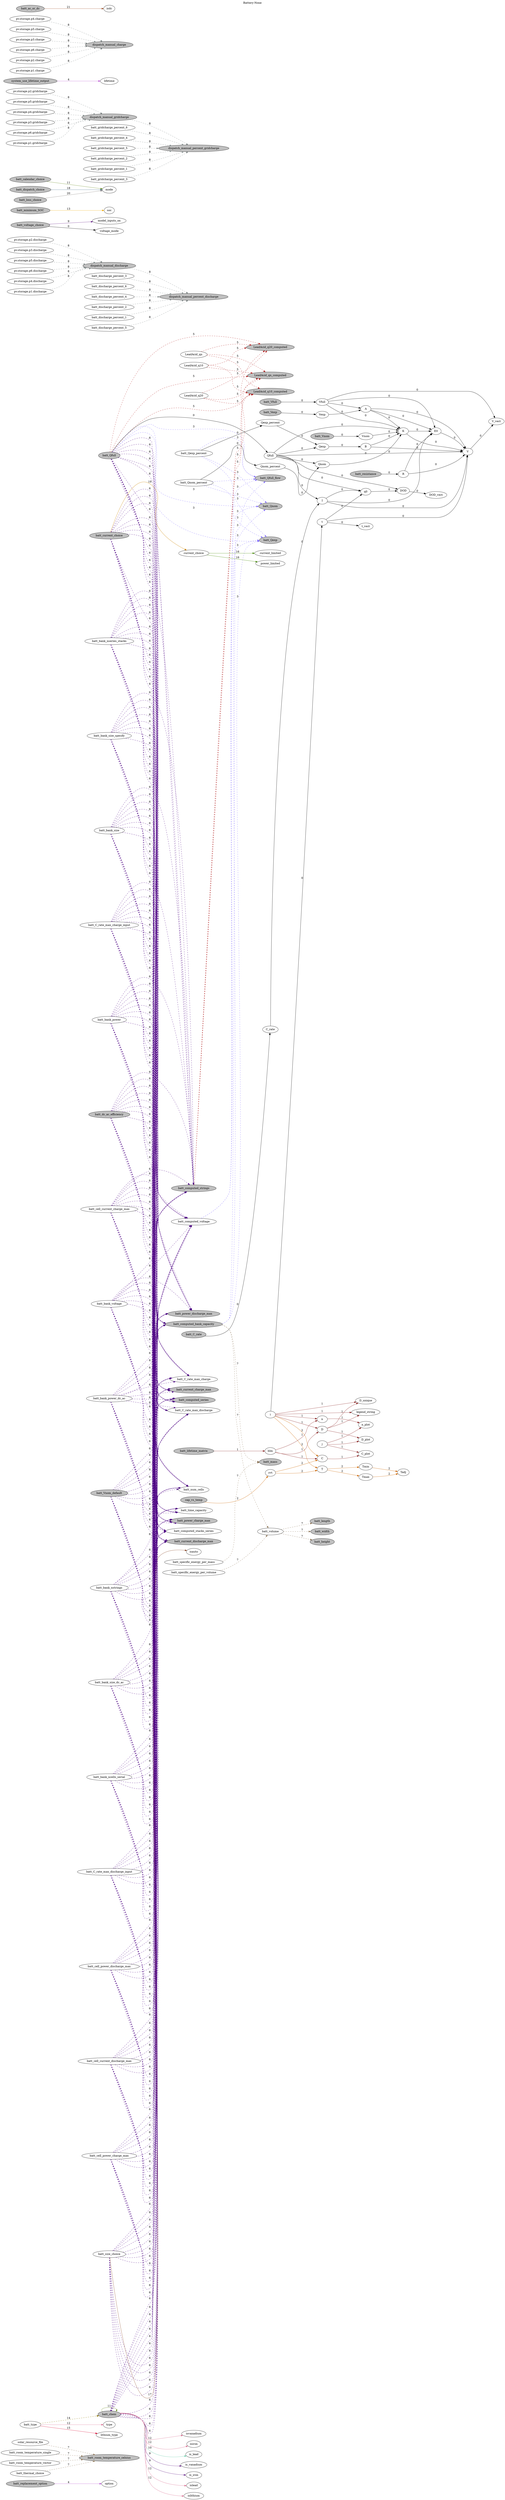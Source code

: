 digraph Battery_None {
	label ="Battery-None";
	labelloc=top;
	rankdir=LR;
	ranksep="1";
	"batt_replacement_option" [style=filled, fillcolor=grey]
	"batt_room_temperature_celsius" [style=filled, fillcolor=grey]
	"LeadAcid_q10_computed" [style=filled, fillcolor=grey]
	"dispatch_manual_percent_discharge" [style=filled, fillcolor=grey]
	"batt_computed_series" [style=filled, fillcolor=grey]
	"batt_computed_bank_capacity" [style=filled, fillcolor=grey]
	"batt_Qfull_flow" [style=filled, fillcolor=grey]
	"cap_vs_temp" [style=filled, fillcolor=grey]
	"batt_voltage_choice" [style=filled, fillcolor=grey]
	"batt_mass" [style=filled, fillcolor=grey]
	"batt_power_charge_max" [style=filled, fillcolor=grey]
	"batt_length" [style=filled, fillcolor=grey]
	"batt_Vexp" [style=filled, fillcolor=grey]
	"batt_chem" [style=filled, fillcolor=grey]
	"LeadAcid_qn_computed" [style=filled, fillcolor=grey]
	"batt_C_rate" [style=filled, fillcolor=grey]
	"batt_dc_ac_efficiency" [style=filled, fillcolor=grey]
	"batt_Vfull" [style=filled, fillcolor=grey]
	"batt_width" [style=filled, fillcolor=grey]
	"batt_minimum_SOC" [style=filled, fillcolor=grey]
	"batt_Vnom_default" [style=filled, fillcolor=grey]
	"batt_current_charge_max" [style=filled, fillcolor=grey]
	"batt_resistance" [style=filled, fillcolor=grey]
	"batt_calendar_choice" [style=filled, fillcolor=grey]
	"dispatch_manual_percent_gridcharge" [style=filled, fillcolor=grey]
	"LeadAcid_q20_computed" [style=filled, fillcolor=grey]
	"batt_Qfull" [style=filled, fillcolor=grey]
	"batt_Vnom" [style=filled, fillcolor=grey]
	"batt_Qnom" [style=filled, fillcolor=grey]
	"batt_height" [style=filled, fillcolor=grey]
	"dispatch_manual_discharge" [style=filled, fillcolor=grey]
	"system_use_lifetime_output" [style=filled, fillcolor=grey]
	"batt_Qexp" [style=filled, fillcolor=grey]
	"batt_dispatch_choice" [style=filled, fillcolor=grey]
	"dispatch_manual_charge" [style=filled, fillcolor=grey]
	"dispatch_manual_gridcharge" [style=filled, fillcolor=grey]
	"batt_current_choice" [style=filled, fillcolor=grey]
	"batt_loss_choice" [style=filled, fillcolor=grey]
	"batt_computed_strings" [style=filled, fillcolor=grey]
	"batt_lifetime_matrix" [style=filled, fillcolor=grey]
	"batt_power_discharge_max" [style=filled, fillcolor=grey]
	"batt_ac_or_dc" [style=filled, fillcolor=grey]
	"batt_current_discharge_max" [style=filled, fillcolor=grey]

	"DOD" -> "DOD_vect" [label=0, color = black];
	"V" -> "V_vect" [label=0, color = black];
	"q0" -> "DOD" [label=0, color = black];
	"A" -> "K" [label=0, color = black];
	"A" -> "E0" [label=0, color = black];
	"A" -> "V" [label=0, color = black];
	"Qnom" -> "K" [label=0, color = black];
	"C_rate" -> "I" [label=0, color = black];
	"Vnom" -> "K" [label=0, color = black];
	"Vexp" -> "A" [label=0, color = black];
	"Qexp_percent" -> "Qexp" [label=0, color = black];
	"Qnom_percent" -> "Qnom" [label=0, color = black];
	"Qfull" -> "Qnom" [label=0, color = black];
	"Qfull" -> "Qexp" [label=0, color = black];
	"Qfull" -> "I" [label=0, color = black];
	"Qfull" -> "K" [label=0, color = black];
	"Qfull" -> "q0" [label=0, color = black];
	"Qfull" -> "V" [label=0, color = black];
	"Qfull" -> "DOD" [label=0, color = black];
	"Vfull" -> "A" [label=0, color = black];
	"Vfull" -> "K" [label=0, color = black];
	"Vfull" -> "E0" [label=0, color = black];
	"Vfull" -> "V_vect" [label=0, color = black];
	"t" -> "q0" [label=0, color = black];
	"t" -> "V" [label=0, color = black];
	"t" -> "t_vect" [label=0, color = black];
	"n" -> "n_plot" [label=1, color = brown4];
	"blm" -> "D" [label=1, color = brown4];
	"blm" -> "n" [label=1, color = brown4];
	"blm" -> "C" [label=1, color = brown4];
	"C" -> "C_plot" [label=1, color = brown4];
	"cvt" -> "T" [label=2, color = darkorange3];
	"cvt" -> "C" [label=2, color = darkorange3];
	"batt_Qnom_percent" -> "batt_Qexp" [label=3, style=dashed, color = lightslateblue];
	"batt_Qnom_percent" -> "batt_Qnom" [label=3, style=dashed, color = lightslateblue];
	"batt_Qnom_percent" -> "batt_Qfull_flow" [label=3, style=dashed, color = lightslateblue];
	"batt_Qnom_percent" -> "Qnom_percent" [label=0, color = black];
	"batt_replacement_option" -> "option" [label=4, color = mediumorchid];
	"LeadAcid_qn" -> "LeadAcid_q10_computed" [label=5, style=dashed, color = firebrick];
	"LeadAcid_qn" -> "LeadAcid_q20_computed" [label=5, style=dashed, color = firebrick];
	"LeadAcid_qn" -> "LeadAcid_qn_computed" [label=5, style=dashed, color = firebrick];
	"LeadAcid_q20" -> "LeadAcid_q10_computed" [label=5, style=dashed, color = firebrick];
	"LeadAcid_q20" -> "LeadAcid_q20_computed" [label=5, style=dashed, color = firebrick];
	"LeadAcid_q20" -> "LeadAcid_qn_computed" [label=5, style=dashed, color = firebrick];
	"batt_bank_voltage" -> "batt_computed_voltage" [label=6, style=dashed, color = indigo];
	"batt_bank_voltage" -> "batt_computed_series" [label=6, style=dashed, color = indigo];
	"batt_bank_voltage" -> "batt_computed_strings" [label=6, style=dashed, color = indigo];
	"batt_bank_voltage" -> "batt_num_cells" [label=6, style=dashed, color = indigo];
	"batt_bank_voltage" -> "batt_computed_bank_capacity" [label=6, style=dashed, color = indigo];
	"batt_bank_voltage" -> "batt_power_discharge_max" [label=6, style=dashed, color = indigo];
	"batt_bank_voltage" -> "batt_power_charge_max" [label=6, style=dashed, color = indigo];
	"batt_bank_voltage" -> "batt_time_capacity" [label=6, style=dashed, color = indigo];
	"batt_bank_voltage" -> "batt_C_rate_max_charge" [label=6, style=dashed, color = indigo];
	"batt_bank_voltage" -> "batt_C_rate_max_discharge" [label=6, style=dashed, color = indigo];
	"batt_bank_voltage" -> "batt_current_charge_max" [label=6, style=dashed, color = indigo];
	"batt_bank_voltage" -> "batt_current_discharge_max" [label=6, style=dashed, color = indigo];
	"batt_bank_voltage" -> "batt_computed_stacks_series" [label=6, style=dashed, color = indigo];
	"batt_bank_size_dc_ac" -> "batt_computed_voltage" [label=6, style=dashed, color = indigo];
	"batt_bank_size_dc_ac" -> "batt_computed_series" [label=6, style=dashed, color = indigo];
	"batt_bank_size_dc_ac" -> "batt_computed_strings" [label=6, style=dashed, color = indigo];
	"batt_bank_size_dc_ac" -> "batt_num_cells" [label=6, style=dashed, color = indigo];
	"batt_bank_size_dc_ac" -> "batt_computed_bank_capacity" [label=6, style=dashed, color = indigo];
	"batt_bank_size_dc_ac" -> "batt_power_discharge_max" [label=6, style=dashed, color = indigo];
	"batt_bank_size_dc_ac" -> "batt_power_charge_max" [label=6, style=dashed, color = indigo];
	"batt_bank_size_dc_ac" -> "batt_time_capacity" [label=6, style=dashed, color = indigo];
	"batt_bank_size_dc_ac" -> "batt_C_rate_max_charge" [label=6, style=dashed, color = indigo];
	"batt_bank_size_dc_ac" -> "batt_C_rate_max_discharge" [label=6, style=dashed, color = indigo];
	"batt_bank_size_dc_ac" -> "batt_current_charge_max" [label=6, style=dashed, color = indigo];
	"batt_bank_size_dc_ac" -> "batt_current_discharge_max" [label=6, style=dashed, color = indigo];
	"batt_bank_size_dc_ac" -> "batt_computed_stacks_series" [label=6, style=dashed, color = indigo];
	"batt_bank_size_specify" -> "batt_computed_voltage" [label=6, style=dashed, color = indigo];
	"batt_bank_size_specify" -> "batt_computed_series" [label=6, style=dashed, color = indigo];
	"batt_bank_size_specify" -> "batt_computed_strings" [label=6, style=dashed, color = indigo];
	"batt_bank_size_specify" -> "batt_num_cells" [label=6, style=dashed, color = indigo];
	"batt_bank_size_specify" -> "batt_computed_bank_capacity" [label=6, style=dashed, color = indigo];
	"batt_bank_size_specify" -> "batt_power_discharge_max" [label=6, style=dashed, color = indigo];
	"batt_bank_size_specify" -> "batt_power_charge_max" [label=6, style=dashed, color = indigo];
	"batt_bank_size_specify" -> "batt_time_capacity" [label=6, style=dashed, color = indigo];
	"batt_bank_size_specify" -> "batt_C_rate_max_charge" [label=6, style=dashed, color = indigo];
	"batt_bank_size_specify" -> "batt_C_rate_max_discharge" [label=6, style=dashed, color = indigo];
	"batt_bank_size_specify" -> "batt_current_charge_max" [label=6, style=dashed, color = indigo];
	"batt_bank_size_specify" -> "batt_current_discharge_max" [label=6, style=dashed, color = indigo];
	"batt_bank_size_specify" -> "batt_computed_stacks_series" [label=6, style=dashed, color = indigo];
	"batt_bank_ncells_serial" -> "batt_computed_voltage" [label=6, style=dashed, color = indigo];
	"batt_bank_ncells_serial" -> "batt_computed_series" [label=6, style=dashed, color = indigo];
	"batt_bank_ncells_serial" -> "batt_computed_strings" [label=6, style=dashed, color = indigo];
	"batt_bank_ncells_serial" -> "batt_num_cells" [label=6, style=dashed, color = indigo];
	"batt_bank_ncells_serial" -> "batt_computed_bank_capacity" [label=6, style=dashed, color = indigo];
	"batt_bank_ncells_serial" -> "batt_power_discharge_max" [label=6, style=dashed, color = indigo];
	"batt_bank_ncells_serial" -> "batt_power_charge_max" [label=6, style=dashed, color = indigo];
	"batt_bank_ncells_serial" -> "batt_time_capacity" [label=6, style=dashed, color = indigo];
	"batt_bank_ncells_serial" -> "batt_C_rate_max_charge" [label=6, style=dashed, color = indigo];
	"batt_bank_ncells_serial" -> "batt_C_rate_max_discharge" [label=6, style=dashed, color = indigo];
	"batt_bank_ncells_serial" -> "batt_current_charge_max" [label=6, style=dashed, color = indigo];
	"batt_bank_ncells_serial" -> "batt_current_discharge_max" [label=6, style=dashed, color = indigo];
	"batt_bank_ncells_serial" -> "batt_computed_stacks_series" [label=6, style=dashed, color = indigo];
	"batt_computed_bank_capacity" -> "batt_Qexp" [label=3, style=dashed, color = lightslateblue];
	"batt_computed_bank_capacity" -> "batt_Qnom" [label=3, style=dashed, color = lightslateblue];
	"batt_computed_bank_capacity" -> "batt_Qfull_flow" [label=3, style=dashed, color = lightslateblue];
	"batt_computed_bank_capacity" -> "batt_volume" [label=7, style=dashed, color = burlywood4];
	"batt_computed_bank_capacity" -> "batt_mass" [label=7, style=dashed, color = burlywood4];
	"batt_Qexp_percent" -> "batt_Qexp" [label=3, style=dashed, color = lightslateblue];
	"batt_Qexp_percent" -> "batt_Qnom" [label=3, style=dashed, color = lightslateblue];
	"batt_Qexp_percent" -> "batt_Qfull_flow" [label=3, style=dashed, color = lightslateblue];
	"batt_Qexp_percent" -> "Qexp_percent" [label=0, color = black];
	"E0" -> "V" [label=0, color = black];
	"batt_volume" -> "batt_width" [label=7, style=dashed, color = burlywood4];
	"batt_volume" -> "batt_length" [label=7, style=dashed, color = burlywood4];
	"batt_volume" -> "batt_height" [label=7, style=dashed, color = burlywood4];
	"batt_discharge_percent_3" -> "dispatch_manual_percent_discharge" [label=8, style=dashed, color = azure4];
	"pv.storage.p2.gridcharge" -> "dispatch_manual_gridcharge" [label=8, style=dashed, color = azure4];
	"cap_vs_temp" -> "cvt" [label=2, color = darkorange3];
	"batt_C_rate_max_charge_input" -> "batt_computed_voltage" [label=6, style=dashed, color = indigo];
	"batt_C_rate_max_charge_input" -> "batt_computed_series" [label=6, style=dashed, color = indigo];
	"batt_C_rate_max_charge_input" -> "batt_computed_strings" [label=6, style=dashed, color = indigo];
	"batt_C_rate_max_charge_input" -> "batt_num_cells" [label=6, style=dashed, color = indigo];
	"batt_C_rate_max_charge_input" -> "batt_computed_bank_capacity" [label=6, style=dashed, color = indigo];
	"batt_C_rate_max_charge_input" -> "batt_power_discharge_max" [label=6, style=dashed, color = indigo];
	"batt_C_rate_max_charge_input" -> "batt_power_charge_max" [label=6, style=dashed, color = indigo];
	"batt_C_rate_max_charge_input" -> "batt_time_capacity" [label=6, style=dashed, color = indigo];
	"batt_C_rate_max_charge_input" -> "batt_C_rate_max_charge" [label=6, style=dashed, color = indigo];
	"batt_C_rate_max_charge_input" -> "batt_C_rate_max_discharge" [label=6, style=dashed, color = indigo];
	"batt_C_rate_max_charge_input" -> "batt_current_charge_max" [label=6, style=dashed, color = indigo];
	"batt_C_rate_max_charge_input" -> "batt_current_discharge_max" [label=6, style=dashed, color = indigo];
	"batt_C_rate_max_charge_input" -> "batt_computed_stacks_series" [label=6, style=dashed, color = indigo];
	"batt_gridcharge_percent_6" -> "dispatch_manual_percent_gridcharge" [label=8, style=dashed, color = azure4];
	"batt_discharge_percent_6" -> "dispatch_manual_percent_discharge" [label=8, style=dashed, color = azure4];
	"batt_gridcharge_percent_4" -> "dispatch_manual_percent_gridcharge" [label=8, style=dashed, color = azure4];
	"batt_gridcharge_percent_5" -> "dispatch_manual_percent_gridcharge" [label=8, style=dashed, color = azure4];
	"batt_C_rate_max_discharge_input" -> "batt_computed_voltage" [label=6, style=dashed, color = indigo];
	"batt_C_rate_max_discharge_input" -> "batt_computed_series" [label=6, style=dashed, color = indigo];
	"batt_C_rate_max_discharge_input" -> "batt_computed_strings" [label=6, style=dashed, color = indigo];
	"batt_C_rate_max_discharge_input" -> "batt_num_cells" [label=6, style=dashed, color = indigo];
	"batt_C_rate_max_discharge_input" -> "batt_computed_bank_capacity" [label=6, style=dashed, color = indigo];
	"batt_C_rate_max_discharge_input" -> "batt_power_discharge_max" [label=6, style=dashed, color = indigo];
	"batt_C_rate_max_discharge_input" -> "batt_power_charge_max" [label=6, style=dashed, color = indigo];
	"batt_C_rate_max_discharge_input" -> "batt_time_capacity" [label=6, style=dashed, color = indigo];
	"batt_C_rate_max_discharge_input" -> "batt_C_rate_max_charge" [label=6, style=dashed, color = indigo];
	"batt_C_rate_max_discharge_input" -> "batt_C_rate_max_discharge" [label=6, style=dashed, color = indigo];
	"batt_C_rate_max_discharge_input" -> "batt_current_charge_max" [label=6, style=dashed, color = indigo];
	"batt_C_rate_max_discharge_input" -> "batt_current_discharge_max" [label=6, style=dashed, color = indigo];
	"batt_C_rate_max_discharge_input" -> "batt_computed_stacks_series" [label=6, style=dashed, color = indigo];
	"I" -> "E0" [label=0, color = black];
	"I" -> "q0" [label=0, color = black];
	"I" -> "V" [label=0, color = black];
	"batt_computed_voltage" -> "batt_Qexp" [label=3, style=dashed, color = lightslateblue];
	"batt_computed_voltage" -> "batt_Qnom" [label=3, style=dashed, color = lightslateblue];
	"batt_computed_voltage" -> "batt_Qfull_flow" [label=3, style=dashed, color = lightslateblue];
	"batt_voltage_choice" -> "model_inputs_on" [label=9, color = darkorchid4];
	"batt_voltage_choice" -> "voltage_mode" [label=0, color = black];
	"solar_resource_file" -> "batt_room_temperature_celsius" [label=7, style=dashed, color = burlywood4];
	"batt_gridcharge_percent_2" -> "dispatch_manual_percent_gridcharge" [label=8, style=dashed, color = azure4];
	"batt_room_temperature_single" -> "batt_room_temperature_celsius" [label=7, style=dashed, color = burlywood4];
	"batt_room_temperature_vector" -> "batt_room_temperature_celsius" [label=7, style=dashed, color = burlywood4];
	"batt_Vexp" -> "Vexp" [label=0, color = black];
	"batt_cell_current_charge_max" -> "batt_computed_voltage" [label=6, style=dashed, color = indigo];
	"batt_cell_current_charge_max" -> "batt_computed_series" [label=6, style=dashed, color = indigo];
	"batt_cell_current_charge_max" -> "batt_computed_strings" [label=6, style=dashed, color = indigo];
	"batt_cell_current_charge_max" -> "batt_num_cells" [label=6, style=dashed, color = indigo];
	"batt_cell_current_charge_max" -> "batt_computed_bank_capacity" [label=6, style=dashed, color = indigo];
	"batt_cell_current_charge_max" -> "batt_power_discharge_max" [label=6, style=dashed, color = indigo];
	"batt_cell_current_charge_max" -> "batt_power_charge_max" [label=6, style=dashed, color = indigo];
	"batt_cell_current_charge_max" -> "batt_time_capacity" [label=6, style=dashed, color = indigo];
	"batt_cell_current_charge_max" -> "batt_C_rate_max_charge" [label=6, style=dashed, color = indigo];
	"batt_cell_current_charge_max" -> "batt_C_rate_max_discharge" [label=6, style=dashed, color = indigo];
	"batt_cell_current_charge_max" -> "batt_current_charge_max" [label=6, style=dashed, color = indigo];
	"batt_cell_current_charge_max" -> "batt_current_discharge_max" [label=6, style=dashed, color = indigo];
	"batt_cell_current_charge_max" -> "batt_computed_stacks_series" [label=6, style=dashed, color = indigo];
	"LeadAcid_q10" -> "LeadAcid_q10_computed" [label=5, style=dashed, color = firebrick];
	"LeadAcid_q10" -> "LeadAcid_q20_computed" [label=5, style=dashed, color = firebrick];
	"LeadAcid_q10" -> "LeadAcid_qn_computed" [label=5, style=dashed, color = firebrick];
	"batt_specific_energy_per_volume" -> "batt_volume" [label=7, style=dashed, color = burlywood4];
	"batt_chem" -> "batt_computed_voltage" [label=6, style=dashed, color = indigo];
	"batt_chem" -> "batt_computed_series" [label=6, style=dashed, color = indigo];
	"batt_chem" -> "batt_computed_strings" [label=6, style=dashed, color = indigo];
	"batt_chem" -> "batt_num_cells" [label=6, style=dashed, color = indigo];
	"batt_chem" -> "batt_computed_bank_capacity" [label=6, style=dashed, color = indigo];
	"batt_chem" -> "batt_power_discharge_max" [label=6, style=dashed, color = indigo];
	"batt_chem" -> "batt_power_charge_max" [label=6, style=dashed, color = indigo];
	"batt_chem" -> "batt_time_capacity" [label=6, style=dashed, color = indigo];
	"batt_chem" -> "batt_C_rate_max_charge" [label=6, style=dashed, color = indigo];
	"batt_chem" -> "batt_C_rate_max_discharge" [label=6, style=dashed, color = indigo];
	"batt_chem" -> "batt_current_charge_max" [label=6, style=dashed, color = indigo];
	"batt_chem" -> "batt_current_discharge_max" [label=6, style=dashed, color = indigo];
	"batt_chem" -> "batt_computed_stacks_series" [label=6, style=dashed, color = indigo];
	"batt_chem" -> "is_lead" [label=10, color = aquamarine3];
	"batt_chem" -> "batt_chem" [label=11, color = olivedrab];
	"batt_chem" -> "is_vanadium" [label=9, color = darkorchid4];
	"batt_chem" -> "is_iron" [label=9, color = darkorchid4];
	"batt_chem" -> "islead" [label=12, color = palevioletred];
	"batt_chem" -> "islithium" [label=12, color = palevioletred];
	"batt_chem" -> "isvanadium" [label=12, color = palevioletred];
	"batt_chem" -> "isiron" [label=12, color = palevioletred];
	"batt_discharge_percent_4" -> "dispatch_manual_percent_discharge" [label=8, style=dashed, color = azure4];
	"pv.storage.p4.charge" -> "dispatch_manual_charge" [label=8, style=dashed, color = azure4];
	"batt_C_rate" -> "C_rate" [label=0, color = black];
	"pv.storage.p5.gridcharge" -> "dispatch_manual_gridcharge" [label=8, style=dashed, color = azure4];
	"batt_dc_ac_efficiency" -> "batt_computed_voltage" [label=6, style=dashed, color = indigo];
	"batt_dc_ac_efficiency" -> "batt_computed_series" [label=6, style=dashed, color = indigo];
	"batt_dc_ac_efficiency" -> "batt_computed_strings" [label=6, style=dashed, color = indigo];
	"batt_dc_ac_efficiency" -> "batt_num_cells" [label=6, style=dashed, color = indigo];
	"batt_dc_ac_efficiency" -> "batt_computed_bank_capacity" [label=6, style=dashed, color = indigo];
	"batt_dc_ac_efficiency" -> "batt_power_discharge_max" [label=6, style=dashed, color = indigo];
	"batt_dc_ac_efficiency" -> "batt_power_charge_max" [label=6, style=dashed, color = indigo];
	"batt_dc_ac_efficiency" -> "batt_time_capacity" [label=6, style=dashed, color = indigo];
	"batt_dc_ac_efficiency" -> "batt_C_rate_max_charge" [label=6, style=dashed, color = indigo];
	"batt_dc_ac_efficiency" -> "batt_C_rate_max_discharge" [label=6, style=dashed, color = indigo];
	"batt_dc_ac_efficiency" -> "batt_current_charge_max" [label=6, style=dashed, color = indigo];
	"batt_dc_ac_efficiency" -> "batt_current_discharge_max" [label=6, style=dashed, color = indigo];
	"batt_dc_ac_efficiency" -> "batt_computed_stacks_series" [label=6, style=dashed, color = indigo];
	"batt_Vfull" -> "Vfull" [label=0, color = black];
	"batt_minimum_SOC" -> "soc" [label=13, color = darkgoldenrod2];
	"pv.storage.p2.discharge" -> "dispatch_manual_discharge" [label=8, style=dashed, color = azure4];
	"batt_discharge_percent_2" -> "dispatch_manual_percent_discharge" [label=8, style=dashed, color = azure4];
	"batt_Vnom_default" -> "batt_computed_voltage" [label=6, style=dashed, color = indigo];
	"batt_Vnom_default" -> "batt_computed_series" [label=6, style=dashed, color = indigo];
	"batt_Vnom_default" -> "batt_computed_strings" [label=6, style=dashed, color = indigo];
	"batt_Vnom_default" -> "batt_num_cells" [label=6, style=dashed, color = indigo];
	"batt_Vnom_default" -> "batt_computed_bank_capacity" [label=6, style=dashed, color = indigo];
	"batt_Vnom_default" -> "batt_power_discharge_max" [label=6, style=dashed, color = indigo];
	"batt_Vnom_default" -> "batt_power_charge_max" [label=6, style=dashed, color = indigo];
	"batt_Vnom_default" -> "batt_time_capacity" [label=6, style=dashed, color = indigo];
	"batt_Vnom_default" -> "batt_C_rate_max_charge" [label=6, style=dashed, color = indigo];
	"batt_Vnom_default" -> "batt_C_rate_max_discharge" [label=6, style=dashed, color = indigo];
	"batt_Vnom_default" -> "batt_current_charge_max" [label=6, style=dashed, color = indigo];
	"batt_Vnom_default" -> "batt_current_discharge_max" [label=6, style=dashed, color = indigo];
	"batt_Vnom_default" -> "batt_computed_stacks_series" [label=6, style=dashed, color = indigo];
	"batt_cell_power_discharge_max" -> "batt_computed_voltage" [label=6, style=dashed, color = indigo];
	"batt_cell_power_discharge_max" -> "batt_computed_series" [label=6, style=dashed, color = indigo];
	"batt_cell_power_discharge_max" -> "batt_computed_strings" [label=6, style=dashed, color = indigo];
	"batt_cell_power_discharge_max" -> "batt_num_cells" [label=6, style=dashed, color = indigo];
	"batt_cell_power_discharge_max" -> "batt_computed_bank_capacity" [label=6, style=dashed, color = indigo];
	"batt_cell_power_discharge_max" -> "batt_power_discharge_max" [label=6, style=dashed, color = indigo];
	"batt_cell_power_discharge_max" -> "batt_power_charge_max" [label=6, style=dashed, color = indigo];
	"batt_cell_power_discharge_max" -> "batt_time_capacity" [label=6, style=dashed, color = indigo];
	"batt_cell_power_discharge_max" -> "batt_C_rate_max_charge" [label=6, style=dashed, color = indigo];
	"batt_cell_power_discharge_max" -> "batt_C_rate_max_discharge" [label=6, style=dashed, color = indigo];
	"batt_cell_power_discharge_max" -> "batt_current_charge_max" [label=6, style=dashed, color = indigo];
	"batt_cell_power_discharge_max" -> "batt_current_discharge_max" [label=6, style=dashed, color = indigo];
	"batt_cell_power_discharge_max" -> "batt_computed_stacks_series" [label=6, style=dashed, color = indigo];
	"batt_cell_current_discharge_max" -> "batt_computed_voltage" [label=6, style=dashed, color = indigo];
	"batt_cell_current_discharge_max" -> "batt_computed_series" [label=6, style=dashed, color = indigo];
	"batt_cell_current_discharge_max" -> "batt_computed_strings" [label=6, style=dashed, color = indigo];
	"batt_cell_current_discharge_max" -> "batt_num_cells" [label=6, style=dashed, color = indigo];
	"batt_cell_current_discharge_max" -> "batt_computed_bank_capacity" [label=6, style=dashed, color = indigo];
	"batt_cell_current_discharge_max" -> "batt_power_discharge_max" [label=6, style=dashed, color = indigo];
	"batt_cell_current_discharge_max" -> "batt_power_charge_max" [label=6, style=dashed, color = indigo];
	"batt_cell_current_discharge_max" -> "batt_time_capacity" [label=6, style=dashed, color = indigo];
	"batt_cell_current_discharge_max" -> "batt_C_rate_max_charge" [label=6, style=dashed, color = indigo];
	"batt_cell_current_discharge_max" -> "batt_C_rate_max_discharge" [label=6, style=dashed, color = indigo];
	"batt_cell_current_discharge_max" -> "batt_current_charge_max" [label=6, style=dashed, color = indigo];
	"batt_cell_current_discharge_max" -> "batt_current_discharge_max" [label=6, style=dashed, color = indigo];
	"batt_cell_current_discharge_max" -> "batt_computed_stacks_series" [label=6, style=dashed, color = indigo];
	"batt_resistance" -> "R" [label=0, color = black];
	"batt_calendar_choice" -> "mode" [label=11, color = olivedrab];
	"batt_type" -> "batt_chem" [label=14, style=dashed, color = gold4];
	"batt_type" -> "type" [label=12, color = palevioletred];
	"batt_type" -> "lithium_type" [label=15, color = crimson];
	"B" -> "K" [label=0, color = black];
	"B" -> "V" [label=0, color = black];
	"current_choice" -> "current_limited" [label=16, color = chartreuse4];
	"current_choice" -> "power_limited" [label=16, color = chartreuse4];
	"batt_size_choice" -> "batt_computed_voltage" [label=6, style=dashed, color = indigo];
	"batt_size_choice" -> "batt_computed_series" [label=6, style=dashed, color = indigo];
	"batt_size_choice" -> "batt_computed_strings" [label=6, style=dashed, color = indigo];
	"batt_size_choice" -> "batt_num_cells" [label=6, style=dashed, color = indigo];
	"batt_size_choice" -> "batt_computed_bank_capacity" [label=6, style=dashed, color = indigo];
	"batt_size_choice" -> "batt_power_discharge_max" [label=6, style=dashed, color = indigo];
	"batt_size_choice" -> "batt_power_charge_max" [label=6, style=dashed, color = indigo];
	"batt_size_choice" -> "batt_time_capacity" [label=6, style=dashed, color = indigo];
	"batt_size_choice" -> "batt_C_rate_max_charge" [label=6, style=dashed, color = indigo];
	"batt_size_choice" -> "batt_C_rate_max_discharge" [label=6, style=dashed, color = indigo];
	"batt_size_choice" -> "batt_current_charge_max" [label=6, style=dashed, color = indigo];
	"batt_size_choice" -> "batt_current_discharge_max" [label=6, style=dashed, color = indigo];
	"batt_size_choice" -> "batt_computed_stacks_series" [label=6, style=dashed, color = indigo];
	"batt_size_choice" -> "isauto" [label=17, color = sienna4];
	"pv.storage.p4.gridcharge" -> "dispatch_manual_gridcharge" [label=8, style=dashed, color = azure4];
	"batt_bank_power_dc_ac" -> "batt_computed_voltage" [label=6, style=dashed, color = indigo];
	"batt_bank_power_dc_ac" -> "batt_computed_series" [label=6, style=dashed, color = indigo];
	"batt_bank_power_dc_ac" -> "batt_computed_strings" [label=6, style=dashed, color = indigo];
	"batt_bank_power_dc_ac" -> "batt_num_cells" [label=6, style=dashed, color = indigo];
	"batt_bank_power_dc_ac" -> "batt_computed_bank_capacity" [label=6, style=dashed, color = indigo];
	"batt_bank_power_dc_ac" -> "batt_power_discharge_max" [label=6, style=dashed, color = indigo];
	"batt_bank_power_dc_ac" -> "batt_power_charge_max" [label=6, style=dashed, color = indigo];
	"batt_bank_power_dc_ac" -> "batt_time_capacity" [label=6, style=dashed, color = indigo];
	"batt_bank_power_dc_ac" -> "batt_C_rate_max_charge" [label=6, style=dashed, color = indigo];
	"batt_bank_power_dc_ac" -> "batt_C_rate_max_discharge" [label=6, style=dashed, color = indigo];
	"batt_bank_power_dc_ac" -> "batt_current_charge_max" [label=6, style=dashed, color = indigo];
	"batt_bank_power_dc_ac" -> "batt_current_discharge_max" [label=6, style=dashed, color = indigo];
	"batt_bank_power_dc_ac" -> "batt_computed_stacks_series" [label=6, style=dashed, color = indigo];
	"batt_Qfull" -> "batt_Qexp" [label=3, style=dashed, color = lightslateblue];
	"batt_Qfull" -> "batt_Qnom" [label=3, style=dashed, color = lightslateblue];
	"batt_Qfull" -> "batt_Qfull_flow" [label=3, style=dashed, color = lightslateblue];
	"batt_Qfull" -> "LeadAcid_q10_computed" [label=5, style=dashed, color = firebrick];
	"batt_Qfull" -> "LeadAcid_q20_computed" [label=5, style=dashed, color = firebrick];
	"batt_Qfull" -> "LeadAcid_qn_computed" [label=5, style=dashed, color = firebrick];
	"batt_Qfull" -> "batt_computed_voltage" [label=6, style=dashed, color = indigo];
	"batt_Qfull" -> "batt_computed_series" [label=6, style=dashed, color = indigo];
	"batt_Qfull" -> "batt_computed_strings" [label=6, style=dashed, color = indigo];
	"batt_Qfull" -> "batt_num_cells" [label=6, style=dashed, color = indigo];
	"batt_Qfull" -> "batt_computed_bank_capacity" [label=6, style=dashed, color = indigo];
	"batt_Qfull" -> "batt_power_discharge_max" [label=6, style=dashed, color = indigo];
	"batt_Qfull" -> "batt_power_charge_max" [label=6, style=dashed, color = indigo];
	"batt_Qfull" -> "batt_time_capacity" [label=6, style=dashed, color = indigo];
	"batt_Qfull" -> "batt_C_rate_max_charge" [label=6, style=dashed, color = indigo];
	"batt_Qfull" -> "batt_C_rate_max_discharge" [label=6, style=dashed, color = indigo];
	"batt_Qfull" -> "batt_current_charge_max" [label=6, style=dashed, color = indigo];
	"batt_Qfull" -> "batt_current_discharge_max" [label=6, style=dashed, color = indigo];
	"batt_Qfull" -> "batt_computed_stacks_series" [label=6, style=dashed, color = indigo];
	"batt_Qfull" -> "Qfull" [label=0, color = black];
	"pv.storage.p5.charge" -> "dispatch_manual_charge" [label=8, style=dashed, color = azure4];
	"Qexp" -> "B" [label=0, color = black];
	"T" -> "Tmin" [label=2, color = darkorange3];
	"T" -> "Tmax" [label=2, color = darkorange3];
	"R" -> "E0" [label=0, color = black];
	"R" -> "V" [label=0, color = black];
	"batt_thermal_choice" -> "batt_room_temperature_celsius" [label=7, style=dashed, color = burlywood4];
	"batt_bank_nstrings" -> "batt_computed_voltage" [label=6, style=dashed, color = indigo];
	"batt_bank_nstrings" -> "batt_computed_series" [label=6, style=dashed, color = indigo];
	"batt_bank_nstrings" -> "batt_computed_strings" [label=6, style=dashed, color = indigo];
	"batt_bank_nstrings" -> "batt_num_cells" [label=6, style=dashed, color = indigo];
	"batt_bank_nstrings" -> "batt_computed_bank_capacity" [label=6, style=dashed, color = indigo];
	"batt_bank_nstrings" -> "batt_power_discharge_max" [label=6, style=dashed, color = indigo];
	"batt_bank_nstrings" -> "batt_power_charge_max" [label=6, style=dashed, color = indigo];
	"batt_bank_nstrings" -> "batt_time_capacity" [label=6, style=dashed, color = indigo];
	"batt_bank_nstrings" -> "batt_C_rate_max_charge" [label=6, style=dashed, color = indigo];
	"batt_bank_nstrings" -> "batt_C_rate_max_discharge" [label=6, style=dashed, color = indigo];
	"batt_bank_nstrings" -> "batt_current_charge_max" [label=6, style=dashed, color = indigo];
	"batt_bank_nstrings" -> "batt_current_discharge_max" [label=6, style=dashed, color = indigo];
	"batt_bank_nstrings" -> "batt_computed_stacks_series" [label=6, style=dashed, color = indigo];
	"batt_bank_nseries_stacks" -> "batt_computed_voltage" [label=6, style=dashed, color = indigo];
	"batt_bank_nseries_stacks" -> "batt_computed_series" [label=6, style=dashed, color = indigo];
	"batt_bank_nseries_stacks" -> "batt_computed_strings" [label=6, style=dashed, color = indigo];
	"batt_bank_nseries_stacks" -> "batt_num_cells" [label=6, style=dashed, color = indigo];
	"batt_bank_nseries_stacks" -> "batt_computed_bank_capacity" [label=6, style=dashed, color = indigo];
	"batt_bank_nseries_stacks" -> "batt_power_discharge_max" [label=6, style=dashed, color = indigo];
	"batt_bank_nseries_stacks" -> "batt_power_charge_max" [label=6, style=dashed, color = indigo];
	"batt_bank_nseries_stacks" -> "batt_time_capacity" [label=6, style=dashed, color = indigo];
	"batt_bank_nseries_stacks" -> "batt_C_rate_max_charge" [label=6, style=dashed, color = indigo];
	"batt_bank_nseries_stacks" -> "batt_C_rate_max_discharge" [label=6, style=dashed, color = indigo];
	"batt_bank_nseries_stacks" -> "batt_current_charge_max" [label=6, style=dashed, color = indigo];
	"batt_bank_nseries_stacks" -> "batt_current_discharge_max" [label=6, style=dashed, color = indigo];
	"batt_bank_nseries_stacks" -> "batt_computed_stacks_series" [label=6, style=dashed, color = indigo];
	"pv.storage.p3.charge" -> "dispatch_manual_charge" [label=8, style=dashed, color = azure4];
	"batt_Vnom" -> "Vnom" [label=0, color = black];
	"j" -> "n_plot" [label=1, color = brown4];
	"j" -> "C_plot" [label=1, color = brown4];
	"j" -> "D_plot" [label=1, color = brown4];
	"i" -> "T" [label=2, color = darkorange3];
	"i" -> "C" [label=2, color = darkorange3];
	"i" -> "D" [label=1, color = brown4];
	"i" -> "n" [label=1, color = brown4];
	"i" -> "D_unique" [label=1, color = brown4];
	"i" -> "legend_string" [label=1, color = brown4];
	"i" -> "t" [label=0, color = black];
	"Tmax" -> "Tadj" [label=2, color = darkorange3];
	"pv.storage.p6.charge" -> "dispatch_manual_charge" [label=8, style=dashed, color = azure4];
	"pv.storage.p2.charge" -> "dispatch_manual_charge" [label=8, style=dashed, color = azure4];
	"batt_specific_energy_per_mass" -> "batt_mass" [label=7, style=dashed, color = burlywood4];
	"dispatch_manual_discharge" -> "dispatch_manual_percent_discharge" [label=8, style=dashed, color = azure4];
	"pv.storage.p3.discharge" -> "dispatch_manual_discharge" [label=8, style=dashed, color = azure4];
	"system_use_lifetime_output" -> "lifetime" [label=4, color = mediumorchid];
	"pv.storage.p5.discharge" -> "dispatch_manual_discharge" [label=8, style=dashed, color = azure4];
	"batt_gridcharge_percent_1" -> "dispatch_manual_percent_gridcharge" [label=8, style=dashed, color = azure4];
	"batt_dispatch_choice" -> "mode" [label=18, color = skyblue4];
	"D" -> "D_unique" [label=1, color = brown4];
	"D" -> "legend_string" [label=1, color = brown4];
	"D" -> "D_plot" [label=1, color = brown4];
	"pv.storage.p3.gridcharge" -> "dispatch_manual_gridcharge" [label=8, style=dashed, color = azure4];
	"batt_bank_power" -> "batt_computed_voltage" [label=6, style=dashed, color = indigo];
	"batt_bank_power" -> "batt_computed_series" [label=6, style=dashed, color = indigo];
	"batt_bank_power" -> "batt_computed_strings" [label=6, style=dashed, color = indigo];
	"batt_bank_power" -> "batt_num_cells" [label=6, style=dashed, color = indigo];
	"batt_bank_power" -> "batt_computed_bank_capacity" [label=6, style=dashed, color = indigo];
	"batt_bank_power" -> "batt_power_discharge_max" [label=6, style=dashed, color = indigo];
	"batt_bank_power" -> "batt_power_charge_max" [label=6, style=dashed, color = indigo];
	"batt_bank_power" -> "batt_time_capacity" [label=6, style=dashed, color = indigo];
	"batt_bank_power" -> "batt_C_rate_max_charge" [label=6, style=dashed, color = indigo];
	"batt_bank_power" -> "batt_C_rate_max_discharge" [label=6, style=dashed, color = indigo];
	"batt_bank_power" -> "batt_current_charge_max" [label=6, style=dashed, color = indigo];
	"batt_bank_power" -> "batt_current_discharge_max" [label=6, style=dashed, color = indigo];
	"batt_bank_power" -> "batt_computed_stacks_series" [label=6, style=dashed, color = indigo];
	"dispatch_manual_gridcharge" -> "dispatch_manual_percent_gridcharge" [label=8, style=dashed, color = azure4];
	"K" -> "E0" [label=0, color = black];
	"K" -> "V" [label=0, color = black];
	"pv.storage.p6.discharge" -> "dispatch_manual_discharge" [label=8, style=dashed, color = azure4];
	"pv.storage.p4.discharge" -> "dispatch_manual_discharge" [label=8, style=dashed, color = azure4];
	"pv.storage.p6.gridcharge" -> "dispatch_manual_gridcharge" [label=8, style=dashed, color = azure4];
	"batt_current_choice" -> "batt_computed_voltage" [label=6, style=dashed, color = indigo];
	"batt_current_choice" -> "batt_computed_series" [label=6, style=dashed, color = indigo];
	"batt_current_choice" -> "batt_computed_strings" [label=6, style=dashed, color = indigo];
	"batt_current_choice" -> "batt_num_cells" [label=6, style=dashed, color = indigo];
	"batt_current_choice" -> "batt_computed_bank_capacity" [label=6, style=dashed, color = indigo];
	"batt_current_choice" -> "batt_power_discharge_max" [label=6, style=dashed, color = indigo];
	"batt_current_choice" -> "batt_power_charge_max" [label=6, style=dashed, color = indigo];
	"batt_current_choice" -> "batt_time_capacity" [label=6, style=dashed, color = indigo];
	"batt_current_choice" -> "batt_C_rate_max_charge" [label=6, style=dashed, color = indigo];
	"batt_current_choice" -> "batt_C_rate_max_discharge" [label=6, style=dashed, color = indigo];
	"batt_current_choice" -> "batt_current_charge_max" [label=6, style=dashed, color = indigo];
	"batt_current_choice" -> "batt_current_discharge_max" [label=6, style=dashed, color = indigo];
	"batt_current_choice" -> "batt_computed_stacks_series" [label=6, style=dashed, color = indigo];
	"batt_current_choice" -> "current_choice" [label=19, color = orange3];
	"Tmin" -> "Tadj" [label=2, color = darkorange3];
	"pv.storage.p1.charge" -> "dispatch_manual_charge" [label=8, style=dashed, color = azure4];
	"batt_cell_power_charge_max" -> "batt_computed_voltage" [label=6, style=dashed, color = indigo];
	"batt_cell_power_charge_max" -> "batt_computed_series" [label=6, style=dashed, color = indigo];
	"batt_cell_power_charge_max" -> "batt_computed_strings" [label=6, style=dashed, color = indigo];
	"batt_cell_power_charge_max" -> "batt_num_cells" [label=6, style=dashed, color = indigo];
	"batt_cell_power_charge_max" -> "batt_computed_bank_capacity" [label=6, style=dashed, color = indigo];
	"batt_cell_power_charge_max" -> "batt_power_discharge_max" [label=6, style=dashed, color = indigo];
	"batt_cell_power_charge_max" -> "batt_power_charge_max" [label=6, style=dashed, color = indigo];
	"batt_cell_power_charge_max" -> "batt_time_capacity" [label=6, style=dashed, color = indigo];
	"batt_cell_power_charge_max" -> "batt_C_rate_max_charge" [label=6, style=dashed, color = indigo];
	"batt_cell_power_charge_max" -> "batt_C_rate_max_discharge" [label=6, style=dashed, color = indigo];
	"batt_cell_power_charge_max" -> "batt_current_charge_max" [label=6, style=dashed, color = indigo];
	"batt_cell_power_charge_max" -> "batt_current_discharge_max" [label=6, style=dashed, color = indigo];
	"batt_cell_power_charge_max" -> "batt_computed_stacks_series" [label=6, style=dashed, color = indigo];
	"batt_loss_choice" -> "mode" [label=20, color = seashell4];
	"batt_computed_strings" -> "LeadAcid_q10_computed" [label=5, style=dashed, color = firebrick];
	"batt_computed_strings" -> "LeadAcid_q20_computed" [label=5, style=dashed, color = firebrick];
	"batt_computed_strings" -> "LeadAcid_qn_computed" [label=5, style=dashed, color = firebrick];
	"batt_gridcharge_percent_3" -> "dispatch_manual_percent_gridcharge" [label=8, style=dashed, color = azure4];
	"batt_discharge_percent_1" -> "dispatch_manual_percent_discharge" [label=8, style=dashed, color = azure4];
	"pv.storage.p1.gridcharge" -> "dispatch_manual_gridcharge" [label=8, style=dashed, color = azure4];
	"batt_lifetime_matrix" -> "blm" [label=1, color = brown4];
	"pv.storage.p1.discharge" -> "dispatch_manual_discharge" [label=8, style=dashed, color = azure4];
	"batt_bank_size" -> "batt_computed_voltage" [label=6, style=dashed, color = indigo];
	"batt_bank_size" -> "batt_computed_series" [label=6, style=dashed, color = indigo];
	"batt_bank_size" -> "batt_computed_strings" [label=6, style=dashed, color = indigo];
	"batt_bank_size" -> "batt_num_cells" [label=6, style=dashed, color = indigo];
	"batt_bank_size" -> "batt_computed_bank_capacity" [label=6, style=dashed, color = indigo];
	"batt_bank_size" -> "batt_power_discharge_max" [label=6, style=dashed, color = indigo];
	"batt_bank_size" -> "batt_power_charge_max" [label=6, style=dashed, color = indigo];
	"batt_bank_size" -> "batt_time_capacity" [label=6, style=dashed, color = indigo];
	"batt_bank_size" -> "batt_C_rate_max_charge" [label=6, style=dashed, color = indigo];
	"batt_bank_size" -> "batt_C_rate_max_discharge" [label=6, style=dashed, color = indigo];
	"batt_bank_size" -> "batt_current_charge_max" [label=6, style=dashed, color = indigo];
	"batt_bank_size" -> "batt_current_discharge_max" [label=6, style=dashed, color = indigo];
	"batt_bank_size" -> "batt_computed_stacks_series" [label=6, style=dashed, color = indigo];
	"batt_ac_or_dc" -> "isdc" [label=21, color = sienna];
	"batt_discharge_percent_5" -> "dispatch_manual_percent_discharge" [label=8, style=dashed, color = azure4];
}